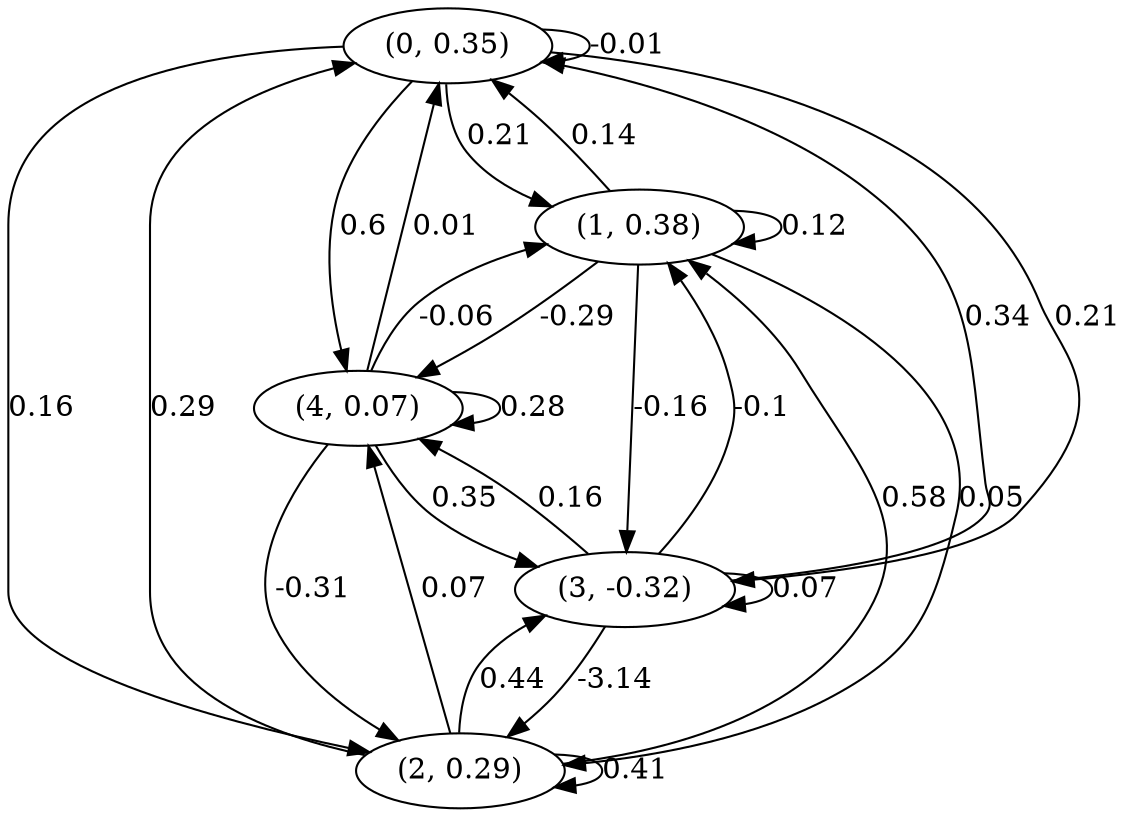 digraph {
    0 [ label = "(0, 0.35)" ]
    1 [ label = "(1, 0.38)" ]
    2 [ label = "(2, 0.29)" ]
    3 [ label = "(3, -0.32)" ]
    4 [ label = "(4, 0.07)" ]
    0 -> 0 [ label = "-0.01" ]
    1 -> 1 [ label = "0.12" ]
    2 -> 2 [ label = "0.41" ]
    3 -> 3 [ label = "0.07" ]
    4 -> 4 [ label = "0.28" ]
    1 -> 0 [ label = "0.14" ]
    2 -> 0 [ label = "0.29" ]
    3 -> 0 [ label = "0.34" ]
    4 -> 0 [ label = "0.01" ]
    0 -> 1 [ label = "0.21" ]
    2 -> 1 [ label = "0.58" ]
    3 -> 1 [ label = "-0.1" ]
    4 -> 1 [ label = "-0.06" ]
    0 -> 2 [ label = "0.16" ]
    1 -> 2 [ label = "0.05" ]
    3 -> 2 [ label = "-3.14" ]
    4 -> 2 [ label = "-0.31" ]
    0 -> 3 [ label = "0.21" ]
    1 -> 3 [ label = "-0.16" ]
    2 -> 3 [ label = "0.44" ]
    4 -> 3 [ label = "0.35" ]
    0 -> 4 [ label = "0.6" ]
    1 -> 4 [ label = "-0.29" ]
    2 -> 4 [ label = "0.07" ]
    3 -> 4 [ label = "0.16" ]
}

